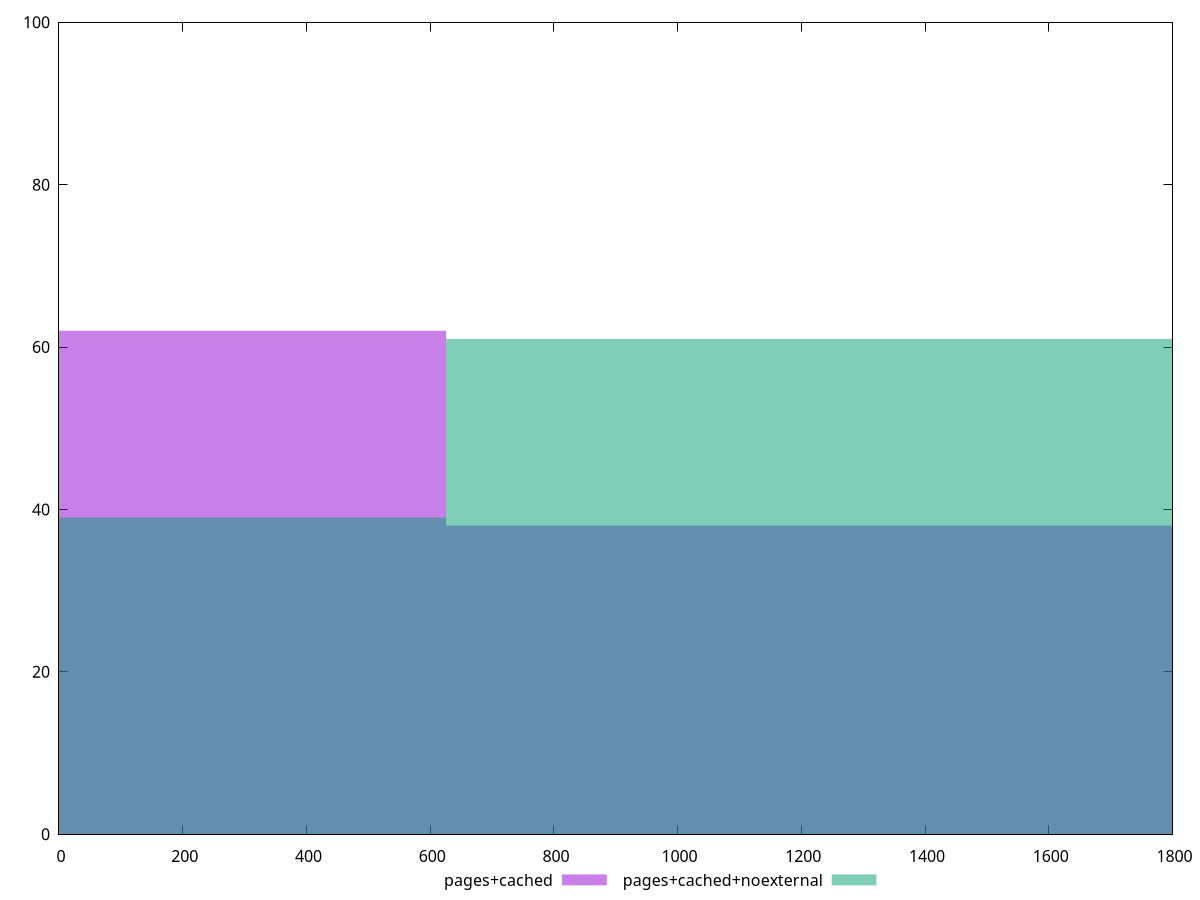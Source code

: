 reset

$pagesCached <<EOF
1251.3207509021727 38
0 62
EOF

$pagesCachedNoexternal <<EOF
1251.3207509021727 61
0 39
EOF

set key outside below
set boxwidth 1251.3207509021727
set xrange [0:1800]
set yrange [0:100]
set trange [0:100]
set style fill transparent solid 0.5 noborder
set terminal svg size 640, 500 enhanced background rgb 'white'
set output "reprap/offscreen-images/comparison/histogram/1_vs_2.svg"

plot $pagesCached title "pages+cached" with boxes, \
     $pagesCachedNoexternal title "pages+cached+noexternal" with boxes

reset
